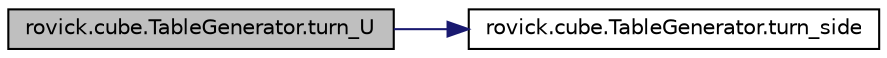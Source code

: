 digraph "rovick.cube.TableGenerator.turn_U"
{
  edge [fontname="Helvetica",fontsize="10",labelfontname="Helvetica",labelfontsize="10"];
  node [fontname="Helvetica",fontsize="10",shape=record];
  rankdir="LR";
  Node0 [label="rovick.cube.TableGenerator.turn_U",height=0.2,width=0.4,color="black", fillcolor="grey75", style="filled", fontcolor="black"];
  Node0 -> Node1 [color="midnightblue",fontsize="10",style="solid",fontname="Helvetica"];
  Node1 [label="rovick.cube.TableGenerator.turn_side",height=0.2,width=0.4,color="black", fillcolor="white", style="filled",URL="$classrovick_1_1cube_1_1_table_generator_a3cdaddab03415947139b77310b80c780.html#a3cdaddab03415947139b77310b80c780"];
}
